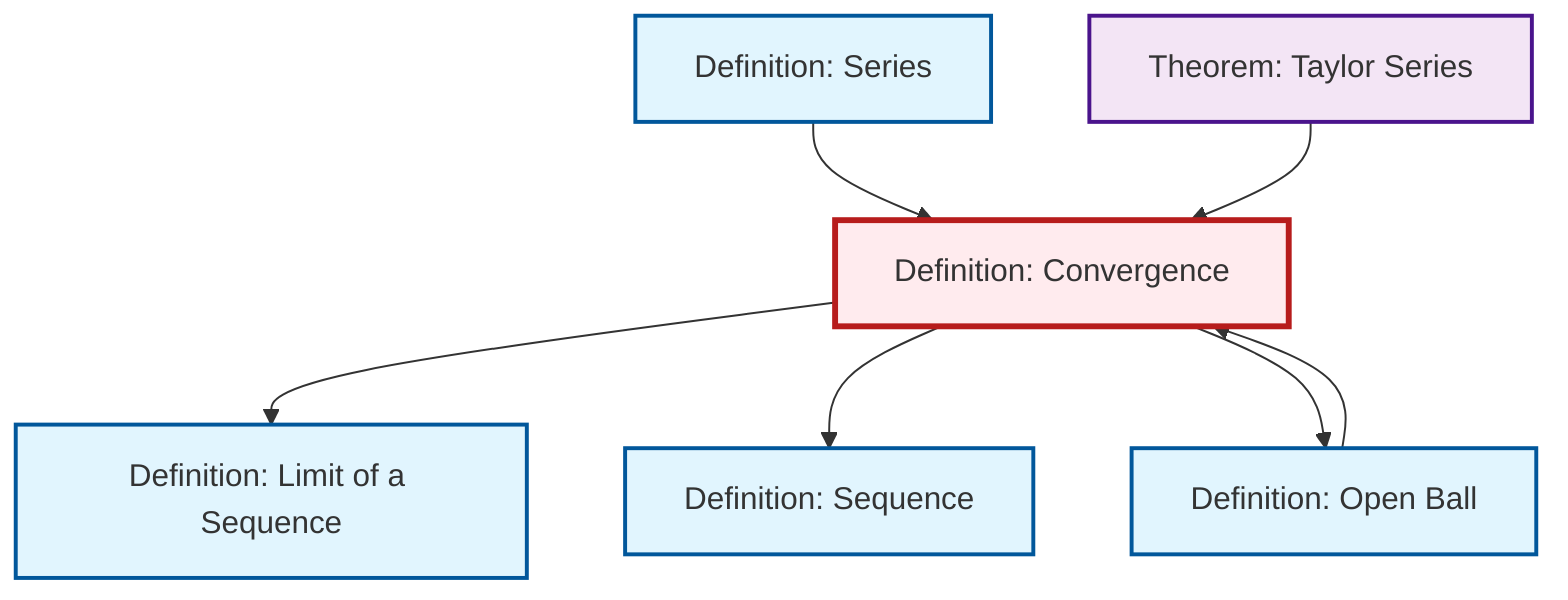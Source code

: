 graph TD
    classDef definition fill:#e1f5fe,stroke:#01579b,stroke-width:2px
    classDef theorem fill:#f3e5f5,stroke:#4a148c,stroke-width:2px
    classDef axiom fill:#fff3e0,stroke:#e65100,stroke-width:2px
    classDef example fill:#e8f5e9,stroke:#1b5e20,stroke-width:2px
    classDef current fill:#ffebee,stroke:#b71c1c,stroke-width:3px
    def-limit["Definition: Limit of a Sequence"]:::definition
    def-convergence["Definition: Convergence"]:::definition
    def-open-ball["Definition: Open Ball"]:::definition
    def-series["Definition: Series"]:::definition
    def-sequence["Definition: Sequence"]:::definition
    thm-taylor-series["Theorem: Taylor Series"]:::theorem
    def-convergence --> def-limit
    def-series --> def-convergence
    def-convergence --> def-sequence
    def-convergence --> def-open-ball
    thm-taylor-series --> def-convergence
    def-open-ball --> def-convergence
    class def-convergence current
